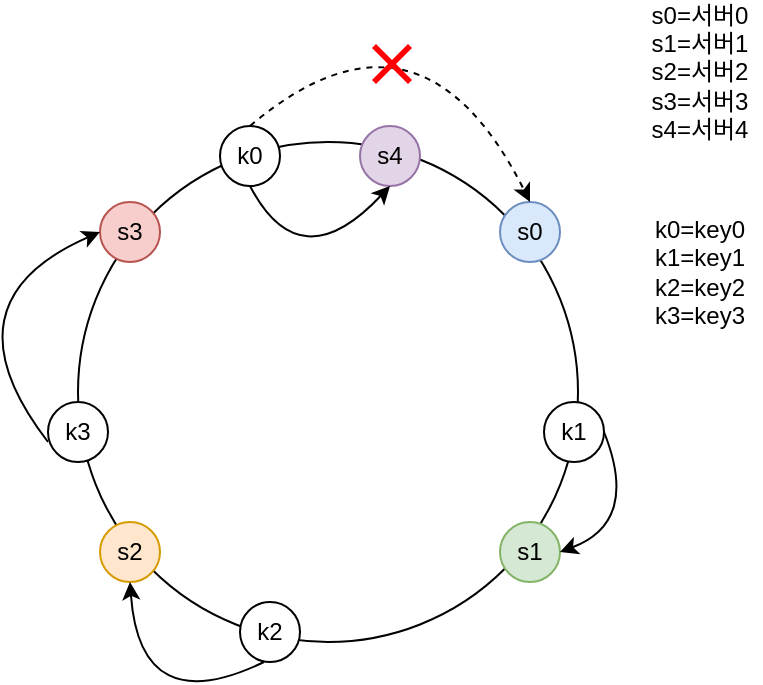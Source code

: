 <mxfile version="26.0.16">
  <diagram name="페이지-1" id="P5-rWTY1kUvZ8RduytbI">
    <mxGraphModel dx="819" dy="441" grid="1" gridSize="10" guides="1" tooltips="1" connect="1" arrows="1" fold="1" page="1" pageScale="1" pageWidth="827" pageHeight="1169" math="0" shadow="0">
      <root>
        <mxCell id="0" />
        <mxCell id="1" parent="0" />
        <mxCell id="CXFf_yLnJKcqaa92Wy5I-1" value="" style="ellipse;whiteSpace=wrap;html=1;fillColor=none;" vertex="1" parent="1">
          <mxGeometry x="289" y="140" width="250" height="250" as="geometry" />
        </mxCell>
        <mxCell id="CXFf_yLnJKcqaa92Wy5I-2" value="s1" style="ellipse;whiteSpace=wrap;html=1;fillColor=#d5e8d4;strokeColor=#82b366;" vertex="1" parent="1">
          <mxGeometry x="500" y="330" width="30" height="30" as="geometry" />
        </mxCell>
        <mxCell id="CXFf_yLnJKcqaa92Wy5I-3" value="s2" style="ellipse;whiteSpace=wrap;html=1;fillColor=#ffe6cc;strokeColor=#d79b00;" vertex="1" parent="1">
          <mxGeometry x="300" y="330" width="30" height="30" as="geometry" />
        </mxCell>
        <mxCell id="CXFf_yLnJKcqaa92Wy5I-4" value="s3" style="ellipse;whiteSpace=wrap;html=1;fillColor=#f8cecc;strokeColor=#b85450;" vertex="1" parent="1">
          <mxGeometry x="300" y="170" width="30" height="30" as="geometry" />
        </mxCell>
        <mxCell id="CXFf_yLnJKcqaa92Wy5I-5" value="s0" style="ellipse;whiteSpace=wrap;html=1;fillColor=#dae8fc;strokeColor=#6c8ebf;" vertex="1" parent="1">
          <mxGeometry x="500" y="170" width="30" height="30" as="geometry" />
        </mxCell>
        <mxCell id="CXFf_yLnJKcqaa92Wy5I-6" value="s0=서버0&lt;div&gt;s1=서버1&lt;/div&gt;&lt;div&gt;s2=서버2&lt;/div&gt;&lt;div&gt;s3=서버3&lt;/div&gt;&lt;div&gt;s4=서버4&lt;/div&gt;" style="text;html=1;align=center;verticalAlign=middle;whiteSpace=wrap;rounded=0;" vertex="1" parent="1">
          <mxGeometry x="570" y="90" width="60" height="30" as="geometry" />
        </mxCell>
        <mxCell id="CXFf_yLnJKcqaa92Wy5I-7" value="k0" style="ellipse;whiteSpace=wrap;html=1;" vertex="1" parent="1">
          <mxGeometry x="360" y="132" width="30" height="30" as="geometry" />
        </mxCell>
        <mxCell id="CXFf_yLnJKcqaa92Wy5I-8" value="k1" style="ellipse;whiteSpace=wrap;html=1;" vertex="1" parent="1">
          <mxGeometry x="522" y="270" width="30" height="30" as="geometry" />
        </mxCell>
        <mxCell id="CXFf_yLnJKcqaa92Wy5I-9" value="k2" style="ellipse;whiteSpace=wrap;html=1;" vertex="1" parent="1">
          <mxGeometry x="370" y="370" width="30" height="30" as="geometry" />
        </mxCell>
        <mxCell id="CXFf_yLnJKcqaa92Wy5I-10" value="k3" style="ellipse;whiteSpace=wrap;html=1;" vertex="1" parent="1">
          <mxGeometry x="274" y="270" width="30" height="30" as="geometry" />
        </mxCell>
        <mxCell id="CXFf_yLnJKcqaa92Wy5I-11" value="k0=key0&lt;div&gt;k1=key1&lt;/div&gt;&lt;div&gt;k2=key2&lt;/div&gt;&lt;div&gt;k3=key3&lt;/div&gt;" style="text;html=1;align=center;verticalAlign=middle;whiteSpace=wrap;rounded=0;" vertex="1" parent="1">
          <mxGeometry x="570" y="190" width="60" height="30" as="geometry" />
        </mxCell>
        <mxCell id="CXFf_yLnJKcqaa92Wy5I-12" value="" style="endArrow=classic;html=1;rounded=0;curved=1;entryX=0.5;entryY=0;entryDx=0;entryDy=0;exitX=0.5;exitY=0;exitDx=0;exitDy=0;dashed=1;" edge="1" parent="1" source="CXFf_yLnJKcqaa92Wy5I-7" target="CXFf_yLnJKcqaa92Wy5I-5">
          <mxGeometry width="50" height="50" relative="1" as="geometry">
            <mxPoint x="394" y="110" as="sourcePoint" />
            <mxPoint x="460" y="70" as="targetPoint" />
            <Array as="points">
              <mxPoint x="460" y="60" />
            </Array>
          </mxGeometry>
        </mxCell>
        <mxCell id="CXFf_yLnJKcqaa92Wy5I-13" value="" style="endArrow=classic;html=1;rounded=0;curved=1;entryX=1;entryY=0.5;entryDx=0;entryDy=0;exitX=1;exitY=0.5;exitDx=0;exitDy=0;" edge="1" parent="1" source="CXFf_yLnJKcqaa92Wy5I-8" target="CXFf_yLnJKcqaa92Wy5I-2">
          <mxGeometry width="50" height="50" relative="1" as="geometry">
            <mxPoint x="570" y="322" as="sourcePoint" />
            <mxPoint x="710" y="360" as="targetPoint" />
            <Array as="points">
              <mxPoint x="570" y="330" />
            </Array>
          </mxGeometry>
        </mxCell>
        <mxCell id="CXFf_yLnJKcqaa92Wy5I-14" value="" style="endArrow=classic;html=1;rounded=0;curved=1;entryX=0.5;entryY=1;entryDx=0;entryDy=0;exitX=1;exitY=0.5;exitDx=0;exitDy=0;" edge="1" parent="1" target="CXFf_yLnJKcqaa92Wy5I-3">
          <mxGeometry width="50" height="50" relative="1" as="geometry">
            <mxPoint x="382" y="400" as="sourcePoint" />
            <mxPoint x="360" y="460" as="targetPoint" />
            <Array as="points">
              <mxPoint x="320" y="430" />
            </Array>
          </mxGeometry>
        </mxCell>
        <mxCell id="CXFf_yLnJKcqaa92Wy5I-15" value="" style="endArrow=classic;html=1;rounded=0;curved=1;entryX=0;entryY=0.5;entryDx=0;entryDy=0;exitX=1;exitY=0.5;exitDx=0;exitDy=0;" edge="1" parent="1" target="CXFf_yLnJKcqaa92Wy5I-4">
          <mxGeometry width="50" height="50" relative="1" as="geometry">
            <mxPoint x="274" y="290" as="sourcePoint" />
            <mxPoint x="207" y="250" as="targetPoint" />
            <Array as="points">
              <mxPoint x="220" y="220" />
            </Array>
          </mxGeometry>
        </mxCell>
        <mxCell id="CXFf_yLnJKcqaa92Wy5I-16" value="s4" style="ellipse;whiteSpace=wrap;html=1;fillColor=#e1d5e7;strokeColor=#9673a6;" vertex="1" parent="1">
          <mxGeometry x="430" y="132" width="30" height="30" as="geometry" />
        </mxCell>
        <mxCell id="CXFf_yLnJKcqaa92Wy5I-17" value="" style="shape=mxgraph.mockup.markup.redX;fillColor=#ff0000;html=1;shadow=0;whiteSpace=wrap;strokeColor=none;" vertex="1" parent="1">
          <mxGeometry x="436" y="91" width="20" height="20" as="geometry" />
        </mxCell>
        <mxCell id="CXFf_yLnJKcqaa92Wy5I-20" value="" style="endArrow=classic;html=1;rounded=0;curved=1;exitX=0.5;exitY=1;exitDx=0;exitDy=0;entryX=0.5;entryY=1;entryDx=0;entryDy=0;" edge="1" parent="1" source="CXFf_yLnJKcqaa92Wy5I-7" target="CXFf_yLnJKcqaa92Wy5I-16">
          <mxGeometry width="50" height="50" relative="1" as="geometry">
            <mxPoint x="399" y="295" as="sourcePoint" />
            <mxPoint x="430" y="190" as="targetPoint" />
            <Array as="points">
              <mxPoint x="400" y="210" />
            </Array>
          </mxGeometry>
        </mxCell>
      </root>
    </mxGraphModel>
  </diagram>
</mxfile>
